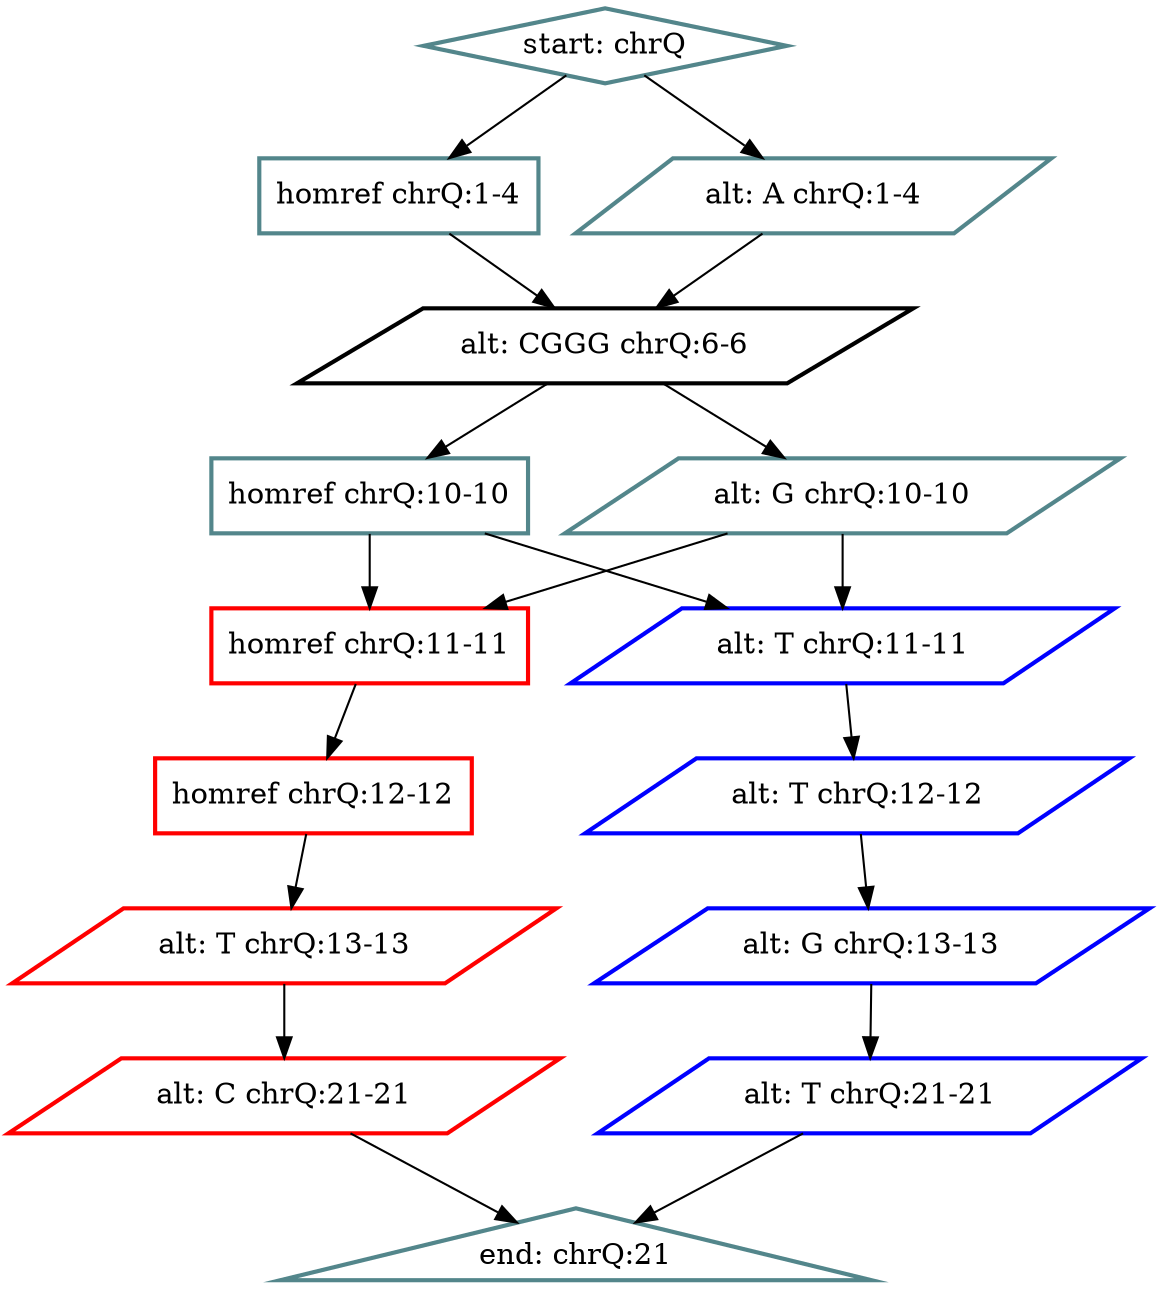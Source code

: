 digraph G { 
node_0  [label="start: chrQ", shape=diamond, penwidth=2, color=cadetblue4] ;
node_1  [label="homref chrQ:1-4", shape=box, penwidth=2, color=cadetblue4] ;
node_2  [label="alt: A chrQ:1-4", shape=parallelogram, penwidth=2, color=cadetblue4] ;
node_3  [label="alt: CGGG chrQ:6-6", shape=parallelogram, penwidth=2, color=black] ;
node_4  [label="homref chrQ:10-10", shape=box, penwidth=2, color=cadetblue4] ;
node_5  [label="alt: G chrQ:10-10", shape=parallelogram, penwidth=2, color=cadetblue4] ;
node_6  [label="homref chrQ:11-11", shape=box, penwidth=2, color=red] ;
node_7  [label="alt: T chrQ:11-11", shape=parallelogram, penwidth=2, color=blue] ;
node_8  [label="homref chrQ:12-12", shape=box, penwidth=2, color=red] ;
node_9  [label="alt: T chrQ:12-12", shape=parallelogram, penwidth=2, color=blue] ;
node_10  [label="alt: T chrQ:13-13", shape=parallelogram, penwidth=2, color=red] ;
node_11  [label="alt: G chrQ:13-13", shape=parallelogram, penwidth=2, color=blue] ;
node_12  [label="alt: C chrQ:21-21", shape=parallelogram, penwidth=2, color=red] ;
node_13  [label="alt: T chrQ:21-21", shape=parallelogram, penwidth=2, color=blue] ;
node_14  [label="end: chrQ:21", shape=triangle, penwidth=2, color=cadetblue4] ;

node_0 -> node_1 [] ;
node_0 -> node_2 [] ;
node_1 -> node_3 [] ;
node_2 -> node_3 [] ;
node_3 -> node_4 [] ;
node_3 -> node_5 [] ;
node_4 -> node_6 [] ;
node_4 -> node_7 [] ;
node_5 -> node_6 [] ;
node_5 -> node_7 [] ;
node_6 -> node_8 [] ;
node_7 -> node_9 [] ;
node_8 -> node_10 [] ;
node_9 -> node_11 [] ;
node_10 -> node_12 [] ;
node_11 -> node_13 [] ;
node_12 -> node_14 [] ;
node_13 -> node_14 [] ;
}
